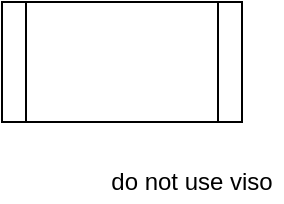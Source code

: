 <mxfile version="13.10.4" type="github">
  <diagram id="zTyWlYlwpJKMDHYmPhA3" name="Page-1">
    <mxGraphModel dx="1422" dy="745" grid="1" gridSize="10" guides="1" tooltips="1" connect="1" arrows="1" fold="1" page="1" pageScale="1" pageWidth="850" pageHeight="1100" math="0" shadow="0">
      <root>
        <mxCell id="zRJStHCVlyiV3vxn_Nqu-0" />
        <mxCell id="zRJStHCVlyiV3vxn_Nqu-1" parent="zRJStHCVlyiV3vxn_Nqu-0" />
        <mxCell id="fvVQPX7-u2wcDngcCuVq-0" value="" style="shape=process;whiteSpace=wrap;html=1;backgroundOutline=1;" vertex="1" parent="zRJStHCVlyiV3vxn_Nqu-1">
          <mxGeometry x="190" y="430" width="120" height="60" as="geometry" />
        </mxCell>
        <mxCell id="fvVQPX7-u2wcDngcCuVq-1" value="do not use viso" style="text;html=1;strokeColor=none;fillColor=none;align=center;verticalAlign=middle;whiteSpace=wrap;rounded=0;" vertex="1" parent="zRJStHCVlyiV3vxn_Nqu-1">
          <mxGeometry x="240" y="510" width="90" height="20" as="geometry" />
        </mxCell>
      </root>
    </mxGraphModel>
  </diagram>
</mxfile>
